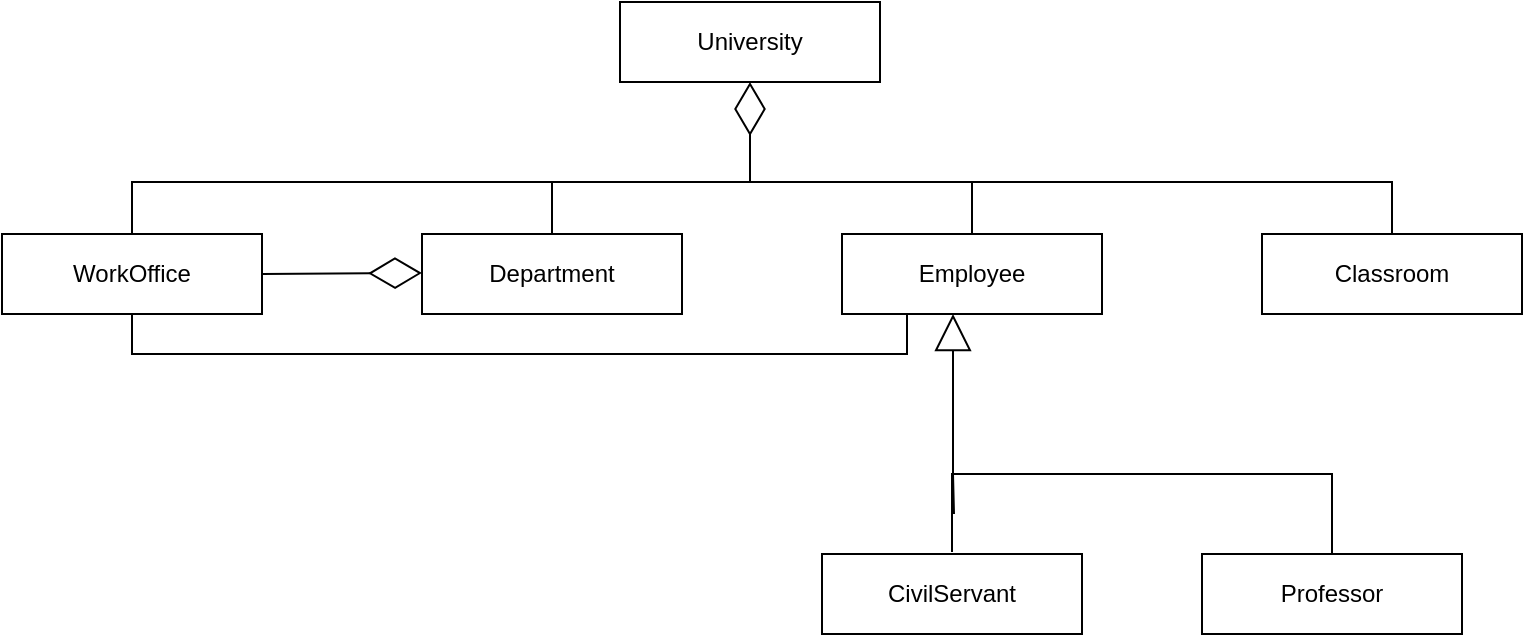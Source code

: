 <mxfile version="20.0.4" type="device"><diagram id="C5RBs43oDa-KdzZeNtuy" name="Page-1"><mxGraphModel dx="1422" dy="907" grid="1" gridSize="10" guides="1" tooltips="1" connect="1" arrows="1" fold="1" page="1" pageScale="1" pageWidth="827" pageHeight="1169" math="0" shadow="0"><root><mxCell id="WIyWlLk6GJQsqaUBKTNV-0"/><mxCell id="WIyWlLk6GJQsqaUBKTNV-1" parent="WIyWlLk6GJQsqaUBKTNV-0"/><mxCell id="QbJdRHcQaX8DLqbD3cfO-1" value="University" style="rounded=0;whiteSpace=wrap;html=1;" vertex="1" parent="WIyWlLk6GJQsqaUBKTNV-1"><mxGeometry x="349" y="60" width="130" height="40" as="geometry"/></mxCell><mxCell id="QbJdRHcQaX8DLqbD3cfO-18" style="edgeStyle=orthogonalEdgeStyle;rounded=0;orthogonalLoop=1;jettySize=auto;html=1;exitX=0.5;exitY=0;exitDx=0;exitDy=0;startArrow=none;startFill=0;endArrow=none;endFill=0;strokeColor=default;" edge="1" parent="WIyWlLk6GJQsqaUBKTNV-1" source="QbJdRHcQaX8DLqbD3cfO-4"><mxGeometry relative="1" as="geometry"><mxPoint x="515" y="335" as="targetPoint"/><Array as="points"><mxPoint x="705" y="296"/><mxPoint x="515" y="296"/><mxPoint x="515" y="335"/></Array></mxGeometry></mxCell><mxCell id="QbJdRHcQaX8DLqbD3cfO-4" value="Professor" style="rounded=0;whiteSpace=wrap;html=1;" vertex="1" parent="WIyWlLk6GJQsqaUBKTNV-1"><mxGeometry x="640" y="336" width="130" height="40" as="geometry"/></mxCell><mxCell id="QbJdRHcQaX8DLqbD3cfO-14" style="edgeStyle=orthogonalEdgeStyle;rounded=0;orthogonalLoop=1;jettySize=auto;html=1;exitX=0.5;exitY=0;exitDx=0;exitDy=0;entryX=0.5;entryY=0;entryDx=0;entryDy=0;" edge="1" parent="WIyWlLk6GJQsqaUBKTNV-1" source="QbJdRHcQaX8DLqbD3cfO-5" target="QbJdRHcQaX8DLqbD3cfO-5"><mxGeometry relative="1" as="geometry"><mxPoint x="410" y="116" as="targetPoint"/></mxGeometry></mxCell><mxCell id="QbJdRHcQaX8DLqbD3cfO-5" value="Employee" style="rounded=0;whiteSpace=wrap;html=1;" vertex="1" parent="WIyWlLk6GJQsqaUBKTNV-1"><mxGeometry x="460" y="176" width="130" height="40" as="geometry"/></mxCell><mxCell id="QbJdRHcQaX8DLqbD3cfO-13" style="edgeStyle=orthogonalEdgeStyle;rounded=0;orthogonalLoop=1;jettySize=auto;html=1;exitX=0.5;exitY=0;exitDx=0;exitDy=0;entryX=0.5;entryY=0;entryDx=0;entryDy=0;startArrow=none;startFill=0;endArrow=none;endFill=0;" edge="1" parent="WIyWlLk6GJQsqaUBKTNV-1" source="QbJdRHcQaX8DLqbD3cfO-6" target="QbJdRHcQaX8DLqbD3cfO-5"><mxGeometry relative="1" as="geometry"><Array as="points"><mxPoint x="315" y="150"/><mxPoint x="525" y="150"/></Array></mxGeometry></mxCell><mxCell id="QbJdRHcQaX8DLqbD3cfO-6" value="Department" style="rounded=0;whiteSpace=wrap;html=1;" vertex="1" parent="WIyWlLk6GJQsqaUBKTNV-1"><mxGeometry x="250" y="176" width="130" height="40" as="geometry"/></mxCell><mxCell id="QbJdRHcQaX8DLqbD3cfO-7" value="CivilServant" style="rounded=0;whiteSpace=wrap;html=1;" vertex="1" parent="WIyWlLk6GJQsqaUBKTNV-1"><mxGeometry x="450" y="336" width="130" height="40" as="geometry"/></mxCell><mxCell id="QbJdRHcQaX8DLqbD3cfO-12" style="edgeStyle=orthogonalEdgeStyle;rounded=0;orthogonalLoop=1;jettySize=auto;html=1;exitX=0.5;exitY=0;exitDx=0;exitDy=0;entryX=0.5;entryY=0;entryDx=0;entryDy=0;strokeColor=default;endArrow=none;endFill=0;" edge="1" parent="WIyWlLk6GJQsqaUBKTNV-1" source="QbJdRHcQaX8DLqbD3cfO-9" target="QbJdRHcQaX8DLqbD3cfO-10"><mxGeometry relative="1" as="geometry"><Array as="points"><mxPoint x="105" y="150"/><mxPoint x="735" y="150"/></Array></mxGeometry></mxCell><mxCell id="QbJdRHcQaX8DLqbD3cfO-16" style="edgeStyle=orthogonalEdgeStyle;rounded=0;orthogonalLoop=1;jettySize=auto;html=1;exitX=0.5;exitY=1;exitDx=0;exitDy=0;entryX=0.25;entryY=1;entryDx=0;entryDy=0;startArrow=none;startFill=0;endArrow=none;endFill=0;strokeColor=default;" edge="1" parent="WIyWlLk6GJQsqaUBKTNV-1" source="QbJdRHcQaX8DLqbD3cfO-9" target="QbJdRHcQaX8DLqbD3cfO-5"><mxGeometry relative="1" as="geometry"/></mxCell><mxCell id="QbJdRHcQaX8DLqbD3cfO-9" value="WorkOffice" style="rounded=0;whiteSpace=wrap;html=1;" vertex="1" parent="WIyWlLk6GJQsqaUBKTNV-1"><mxGeometry x="40" y="176" width="130" height="40" as="geometry"/></mxCell><mxCell id="QbJdRHcQaX8DLqbD3cfO-10" value="Classroom" style="rounded=0;whiteSpace=wrap;html=1;" vertex="1" parent="WIyWlLk6GJQsqaUBKTNV-1"><mxGeometry x="670" y="176" width="130" height="40" as="geometry"/></mxCell><mxCell id="QbJdRHcQaX8DLqbD3cfO-21" value="" style="endArrow=diamondThin;endFill=0;endSize=24;html=1;rounded=0;strokeColor=default;strokeWidth=1;" edge="1" parent="WIyWlLk6GJQsqaUBKTNV-1"><mxGeometry width="160" relative="1" as="geometry"><mxPoint x="414" y="150" as="sourcePoint"/><mxPoint x="414" y="100" as="targetPoint"/></mxGeometry></mxCell><mxCell id="QbJdRHcQaX8DLqbD3cfO-22" value="" style="endArrow=diamondThin;endFill=0;endSize=24;html=1;rounded=0;strokeColor=default;strokeWidth=1;" edge="1" parent="WIyWlLk6GJQsqaUBKTNV-1"><mxGeometry width="160" relative="1" as="geometry"><mxPoint x="170" y="196" as="sourcePoint"/><mxPoint x="250" y="195.5" as="targetPoint"/></mxGeometry></mxCell><mxCell id="QbJdRHcQaX8DLqbD3cfO-24" value="" style="endArrow=block;endSize=16;endFill=0;html=1;rounded=0;strokeColor=default;strokeWidth=1;" edge="1" parent="WIyWlLk6GJQsqaUBKTNV-1"><mxGeometry width="160" relative="1" as="geometry"><mxPoint x="516" y="316" as="sourcePoint"/><mxPoint x="515.5" y="216" as="targetPoint"/><Array as="points"><mxPoint x="515.5" y="296"/><mxPoint x="515.5" y="236"/></Array></mxGeometry></mxCell></root></mxGraphModel></diagram></mxfile>